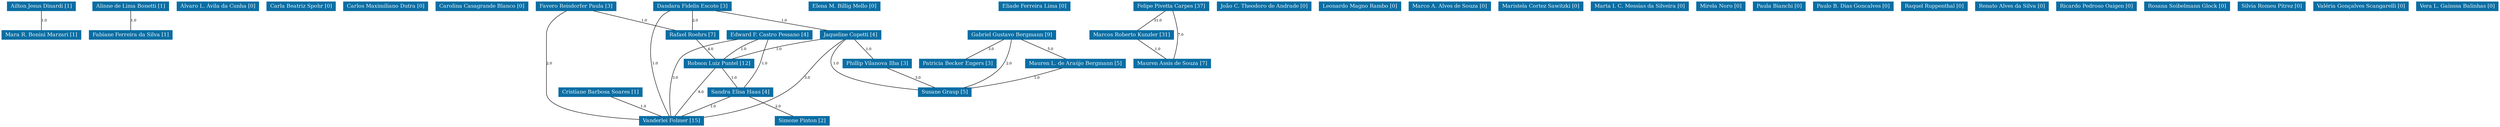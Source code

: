 strict graph grafo2 {
	graph [bb="0,0,4435,285",
		id=grafo2,
		overlap=False
	];
	node [fontsize=12,
		label="\N",
		shape=rectangle,
		style=filled
	];
	0	 [URL="membro-0473681435809042.html",
		color="#0A6EA4",
		fontcolor="#FFFFFF",
		height=0.29167,
		label="Ailton Jesus Dinardi [1]",
		pos="73.5,274.5",
		width=1.8056];
	18	 [URL="membro-2047536712039793.html",
		color="#0A6EA4",
		fontcolor="#FFFFFF",
		height=0.29167,
		label="Mara R. Bonini Marzari [1]",
		pos="73.5,208.5",
		width=2.0417];
	0 -- 18	 [fontsize=8,
		label=1.0,
		lp="78.5,241.5",
		pos="73.5,263.9 73.5,251.65 73.5,231.62 73.5,219.3"];
	1	 [URL="membro-9365069870272242.html",
		color="#0A6EA4",
		fontcolor="#FFFFFF",
		height=0.29167,
		label="Alinne de Lima Bonetti [1]",
		pos="241.5,274.5",
		width=2.0139];
	11	 [URL="membro-8442280124362170.html",
		color="#0A6EA4",
		fontcolor="#FFFFFF",
		height=0.29167,
		label="Fabiane Ferreira da Silva [1]",
		pos="241.5,208.5",
		width=2.1111];
	1 -- 11	 [fontsize=8,
		label=1.0,
		lp="246.5,241.5",
		pos="241.5,263.9 241.5,251.65 241.5,231.62 241.5,219.3"];
	2	 [URL="membro-8280027528821559.html",
		color="#0A6EA4",
		fontcolor="#FFFFFF",
		height=0.29167,
		label="Álvaro L. Ávila da Cunha [0]",
		pos="411.5,274.5",
		width=2.1944];
	3	 [URL="membro-3006889738861726.html",
		color="#0A6EA4",
		fontcolor="#FFFFFF",
		height=0.29167,
		label="Carla Beatriz Spohr [0]",
		pos="572.5,274.5",
		width=1.7639];
	4	 [URL="membro-8192273903900777.html",
		color="#0A6EA4",
		fontcolor="#FFFFFF",
		height=0.29167,
		label="Carlos Maximiliano Dutra [0]",
		pos="732.5,274.5",
		width=2.1806];
	5	 [URL="membro-0803122798080992.html",
		color="#0A6EA4",
		fontcolor="#FFFFFF",
		height=0.29167,
		label="Carolina Casagrande Blanco [0]",
		pos="913.5,274.5",
		width=2.3472];
	6	 [URL="membro-8407234632829257.html",
		color="#0A6EA4",
		fontcolor="#FFFFFF",
		height=0.29167,
		label="Cristiane Barbosa Soares [1]",
		pos="1321.5,76.5",
		width=2.1111];
	41	 [URL="membro-8135232309980269.html",
		color="#0A6EA4",
		fontcolor="#FFFFFF",
		height=0.29167,
		label="Vanderlei Folmer [15]",
		pos="1044.5,10.5",
		width=1.6944];
	6 -- 41	 [fontsize=8,
		label=1.0,
		lp="1262.5,43.5",
		pos="1300.2,65.887 1282.3,57.388 1255.8,45.801 1231.5,39 1190.2,27.444 1142.4,20.264 1105.5,16.001"];
	7	 [URL="membro-7173922125020043.html",
		color="#0A6EA4",
		fontcolor="#FFFFFF",
		height=0.29167,
		label="Dandara Fidelis Escoto [3]",
		pos="1087.5,274.5",
		width=1.9861];
	7 -- 41	 [fontsize=8,
		label=1.0,
		lp="827.5,142.5",
		pos="1017.9,263.98 939.36,251.14 822.5,228.65 822.5,208.5 822.5,208.5 822.5,208.5 822.5,76.5 822.5,66.852 832.81,70.19 841.5,66 869.68,\
52.414 876.6,48.205 906.5,39 931.28,31.369 959.2,25.172 983.41,20.528"];
	15	 [URL="membro-1554363972064498.html",
		color="#0A6EA4",
		fontcolor="#FFFFFF",
		height=0.29167,
		label="Jaqueline Copetti [4]",
		pos="1213.5,208.5",
		width=1.5972];
	7 -- 15	 [fontsize=8,
		label=1.0,
		lp="1163.5,241.5",
		pos="1107.7,263.9 1131.3,251.58 1169.8,231.38 1193.3,219.08"];
	30	 [URL="membro-2145471376587567.html",
		color="#0A6EA4",
		fontcolor="#FFFFFF",
		height=0.29167,
		label="Rafael Roehrs [7]",
		pos="1087.5,208.5",
		width=1.4028];
	7 -- 30	 [fontsize=8,
		label=2.0,
		lp="1092.5,241.5",
		pos="1087.5,263.9 1087.5,251.65 1087.5,231.62 1087.5,219.3"];
	15 -- 41	 [fontsize=8,
		label=3.0,
		lp="1129.5,109.5",
		pos="1201.9,197.82 1190.3,186.92 1172.1,169.32 1157.5,153 1115.4,105.95 1070.1,45.441 1052.3,21.219"];
	34	 [URL="membro-1134532326779900.html",
		color="#0A6EA4",
		fontcolor="#FFFFFF",
		height=0.29167,
		label="Robson Luiz Puntel [12]",
		pos="1043.5,142.5",
		width=1.8611];
	15 -- 34	 [fontsize=8,
		label=1.0,
		lp="1119.5,175.5",
		pos="1169.5,197.91 1152.1,193.19 1132.1,187.09 1114.5,180 1095.6,172.39 1075.2,161.26 1061.1,153.11"];
	39	 [URL="membro-9971842553577002.html",
		color="#0A6EA4",
		fontcolor="#FFFFFF",
		height=0.29167,
		label="Susane Graup [5]",
		pos="1465.5,76.5",
		width=1.3889];
	15 -- 39	 [fontsize=8,
		label=1.0,
		lp="1353.5,142.5",
		pos="1231.2,197.94 1256.8,182.78 1305.7,154.23 1348.5,132 1380.4,115.41 1418.1,97.881 1441.9,87.063"];
	29	 [URL="membro-0390762757228334.html",
		color="#0A6EA4",
		fontcolor="#FFFFFF",
		height=0.29167,
		label="Phillip Vilanova Ilha [3]",
		pos="1232.5,142.5",
		width=1.8194];
	15 -- 29	 [fontsize=8,
		label=1.0,
		lp="1229.5,175.5",
		pos="1216.6,197.9 1220.1,185.65 1225.8,165.62 1229.4,153.3"];
	30 -- 34	 [fontsize=8,
		label=4.0,
		lp="1073.5,175.5",
		pos="1080.4,197.9 1072.3,185.65 1058.9,165.62 1050.7,153.3"];
	34 -- 41	 [fontsize=8,
		label=8.0,
		lp="1049.5,76.5",
		pos="1043.6,131.7 1043.8,106.82 1044.2,45.743 1044.4,21.082"];
	36	 [URL="membro-9814152155074530.html",
		color="#0A6EA4",
		fontcolor="#FFFFFF",
		height=0.29167,
		label="Sandra Elisa Haas [4]",
		pos="910.5,76.5",
		width=1.6528];
	34 -- 36	 [fontsize=8,
		label=1.0,
		lp="995.5,109.5",
		pos="1024.1,131.86 1009.9,124.19 990.13,113.7 972.5,105 959.96,98.814 945.81,92.276 934.2,87.024"];
	29 -- 39	 [fontsize=8,
		label=3.0,
		lp="1315.5,109.5",
		pos="1250.8,131.96 1266.3,123.5 1289.2,111.94 1310.5,105 1313.1,104.17 1371.1,93.57 1415.5,85.54"];
	36 -- 41	 [fontsize=8,
		label=1.0,
		lp="979.5,43.5",
		pos="926.98,65.959 939.7,58.045 957.87,47.205 974.5,39 987.8,32.44 1003,26.118 1015.8,21.102"];
	38	 [URL="membro-1205982002582299.html",
		color="#0A6EA4",
		fontcolor="#FFFFFF",
		height=0.29167,
		label="Simone Pinton [2]",
		pos="910.5,10.5",
		width=1.4306];
	36 -- 38	 [fontsize=8,
		label=2.0,
		lp="915.5,43.5",
		pos="910.5,65.896 910.5,53.653 910.5,33.622 910.5,21.297"];
	8	 [URL="membro-2760002240063004.html",
		color="#0A6EA4",
		fontcolor="#FFFFFF",
		height=0.29167,
		label="Edward F. Castro Pessano [4]",
		pos="939.5,208.5",
		width=2.1944];
	8 -- 41	 [fontsize=8,
		label=3.0,
		lp="963.5,109.5",
		pos="939.26,197.76 939.28,178.08 941.47,135.46 958.5,105 964.34,94.562 970.13,95.544 978.5,87 1000.5,64.567 1024,36.103 1036.1,21.011"];
	8 -- 34	 [fontsize=8,
		label=1.0,
		lp="1003.5,175.5",
		pos="956.21,197.9 975.62,185.58 1007.4,165.38 1026.8,153.08"];
	8 -- 36	 [fontsize=8,
		label=1.0,
		lp="929.5,142.5",
		pos="936.36,197.93 933.13,186.81 928.07,168.77 924.5,153 919.26,129.82 914.61,102.36 912.21,87.453"];
	9	 [URL="membro-7336897624367746.html",
		color="#0A6EA4",
		fontcolor="#FFFFFF",
		height=0.29167,
		label="Elena M. Billig Mello [0]",
		pos="1550.5,274.5",
		width=1.9028];
	10	 [URL="membro-9733812300029971.html",
		color="#0A6EA4",
		fontcolor="#FFFFFF",
		height=0.29167,
		label="Eliade Ferreira Lima [0]",
		pos="1728.5,274.5",
		width=1.8194];
	12	 [URL="membro-4455461576886254.html",
		color="#0A6EA4",
		fontcolor="#FFFFFF",
		height=0.29167,
		label="Favero Reisdorfer Paula [3]",
		pos="1338.5,274.5",
		width=2.0556];
	12 -- 41	 [fontsize=8,
		label=2.0,
		lp="1370.5,142.5",
		pos="1343.9,263.86 1355.6,239.28 1380.3,177.22 1358.5,132 1350.1,114.62 1342,113.16 1324.5,105 1288.3,88.124 1274.7,98.433 1236.5,87 \
1173.6,68.194 1102.5,37.183 1067.1,21.026"];
	12 -- 30	 [fontsize=8,
		label=1.0,
		lp="1233.5,241.5",
		pos="1298.5,263.97 1251.7,251.67 1174.7,231.43 1127.8,219.1"];
	13	 [URL="membro-4752530725363240.html",
		color="#0A6EA4",
		fontcolor="#FFFFFF",
		height=0.29167,
		label="Felipe Pivetta Carpes [37]",
		pos="1895.5,274.5",
		width=1.9444];
	20	 [URL="membro-0316035030727687.html",
		color="#0A6EA4",
		fontcolor="#FFFFFF",
		height=0.29167,
		label="Marcos Roberto Kunzler [31]",
		pos="1831.5,208.5",
		width=2.1806];
	13 -- 20	 [fontsize=8,
		label=31.0,
		lp="1874.5,241.5",
		pos="1885.2,263.9 1873.3,251.65 1853.9,231.62 1842,219.3"];
	23	 [URL="membro-1571752069730472.html",
		color="#0A6EA4",
		fontcolor="#FFFFFF",
		height=0.29167,
		label="Mauren Assis de Souza [7]",
		pos="1925.5,142.5",
		width=2.0139];
	13 -- 23	 [fontsize=8,
		label=7.0,
		lp="1927.5,208.5",
		pos="1901.1,263.77 1906.5,252.83 1914.5,235.2 1918.5,219 1924.2,195.95 1925.4,167.97 1925.5,153.06"];
	20 -- 23	 [fontsize=8,
		label=1.0,
		lp="1889.5,175.5",
		pos="1846.6,197.9 1864.1,185.58 1892.9,165.38 1910.4,153.08"];
	14	 [URL="membro-7751701952514459.html",
		color="#0A6EA4",
		fontcolor="#FFFFFF",
		height=0.29167,
		label="Gabriel Gustavo Bergmann [9]",
		pos="1548.5,208.5",
		width=2.2778];
	14 -- 39	 [fontsize=8,
		label=2.0,
		lp="1463.5,142.5",
		pos="1516.2,197.91 1495.7,189.31 1470.8,174.96 1458.5,153 1446.8,132.04 1455,102.73 1460.9,87.181"];
	24	 [URL="membro-6644705302687385.html",
		color="#0A6EA4",
		fontcolor="#FFFFFF",
		height=0.29167,
		label="Mauren L. de Araújo Bergmann [5]",
		pos="1730.5,142.5",
		width=2.5833];
	14 -- 24	 [fontsize=8,
		label=5.0,
		lp="1655.5,175.5",
		pos="1577.7,197.9 1611.7,185.58 1667.4,165.38 1701.3,153.08"];
	26	 [URL="membro-6955452821478330.html",
		color="#0A6EA4",
		fontcolor="#FFFFFF",
		height=0.29167,
		label="Patricia Becker Engers [3]",
		pos="1548.5,142.5",
		width=1.9583];
	14 -- 26	 [fontsize=8,
		label=3.0,
		lp="1553.5,175.5",
		pos="1548.5,197.9 1548.5,185.65 1548.5,165.62 1548.5,153.3"];
	24 -- 39	 [fontsize=8,
		label=1.0,
		lp="1619.5,109.5",
		pos="1688.2,131.97 1638.8,119.67 1557.6,99.434 1508.1,87.103"];
	16	 [URL="membro-3268338503303216.html",
		color="#0A6EA4",
		fontcolor="#FFFFFF",
		height=0.29167,
		label="João C. Theodoro de Andrade [0]",
		pos="2072.5,274.5",
		width=2.4583];
	17	 [URL="membro-4569568927785852.html",
		color="#0A6EA4",
		fontcolor="#FFFFFF",
		height=0.29167,
		label="Leonardo Magno Rambo [0]",
		pos="2255.5,274.5",
		width=2.125];
	19	 [URL="membro-8606207704187820.html",
		color="#0A6EA4",
		fontcolor="#FFFFFF",
		height=0.29167,
		label="Marco A. Alves de Souza [0]",
		pos="2428.5,274.5",
		width=2.1667];
	21	 [URL="membro-0989951246045806.html",
		color="#0A6EA4",
		fontcolor="#FFFFFF",
		height=0.29167,
		label="Maristela Cortez Sawitzki [0]",
		pos="2602.5,274.5",
		width=2.1528];
	22	 [URL="membro-7525976996261066.html",
		color="#0A6EA4",
		fontcolor="#FFFFFF",
		height=0.29167,
		label="Marta I. C. Messias da Silveira [0]",
		pos="2787.5,274.5",
		width=2.4861];
	25	 [URL="membro-8978799324980898.html",
		color="#0A6EA4",
		fontcolor="#FFFFFF",
		height=0.29167,
		label="Mirela Noro [0]",
		pos="2941.5,274.5",
		width=1.2778];
	27	 [URL="membro-9177182127478055.html",
		color="#0A6EA4",
		fontcolor="#FFFFFF",
		height=0.29167,
		label="Paula Bianchi [0]",
		pos="3055.5,274.5",
		width=1.375];
	28	 [URL="membro-5837260966665885.html",
		color="#0A6EA4",
		fontcolor="#FFFFFF",
		height=0.29167,
		label="Paulo B. Dias Goncalves [0]",
		pos="3199.5,274.5",
		width=2.1111];
	31	 [URL="membro-6918823752779978.html",
		color="#0A6EA4",
		fontcolor="#FFFFFF",
		height=0.29167,
		label="Raquel Ruppenthal [0]",
		pos="3356.5,274.5",
		width=1.7361];
	32	 [URL="membro-6694858840577498.html",
		color="#0A6EA4",
		fontcolor="#FFFFFF",
		height=0.29167,
		label="Renato Alves da Silva [0]",
		pos="3506.5,274.5",
		width=1.9306];
	33	 [URL="membro-8056365542183068.html",
		color="#0A6EA4",
		fontcolor="#FFFFFF",
		height=0.29167,
		label="Ricardo Pedroso Oaigen [0]",
		pos="3668.5,274.5",
		width=2.0694];
	35	 [URL="membro-4604160295058075.html",
		color="#0A6EA4",
		fontcolor="#FFFFFF",
		height=0.29167,
		label="Rosana Soibelmann Glock [0]",
		pos="3841.5,274.5",
		width=2.2222];
	37	 [URL="membro-8070325697830866.html",
		color="#0A6EA4",
		fontcolor="#FFFFFF",
		height=0.29167,
		label="Silvia Romeu Pitrez [0]",
		pos="4003.5,274.5",
		width=1.7778];
	40	 [URL="membro-8582667628347457.html",
		color="#0A6EA4",
		fontcolor="#FFFFFF",
		height=0.29167,
		label="Valéria Gonçalves Scangarelli [0]",
		pos="4173.5,274.5",
		width=2.4444];
	42	 [URL="membro-1334990398175859.html",
		color="#0A6EA4",
		fontcolor="#FFFFFF",
		height=0.29167,
		label="Vera L. Gainssa Balinhas [0]",
		pos="4357.5,274.5",
		width=2.1528];
}
